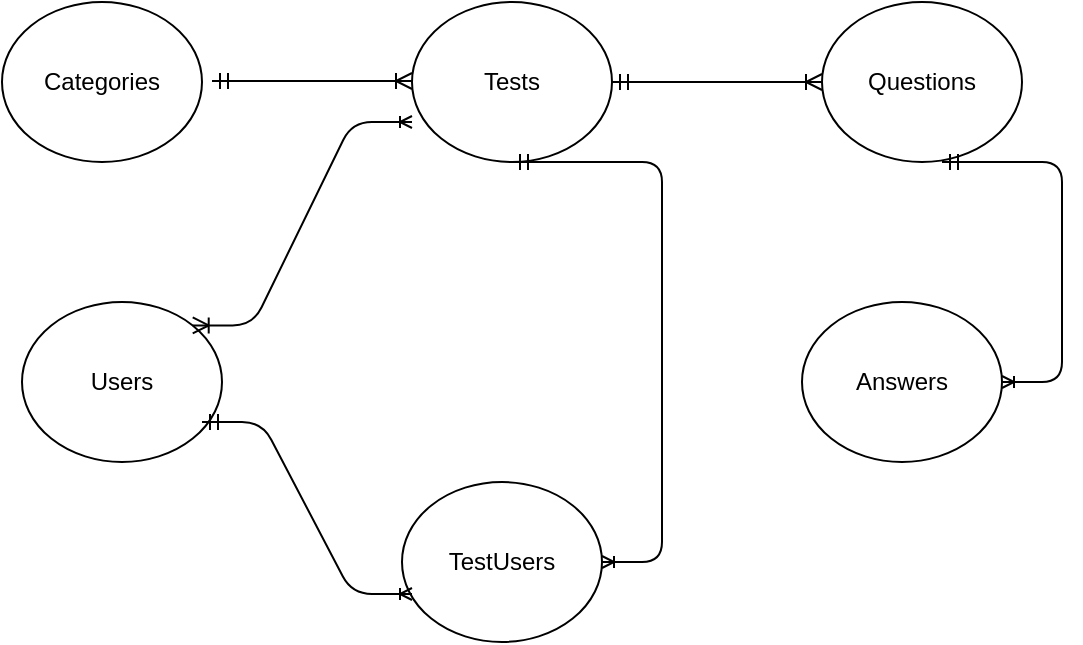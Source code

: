 <mxfile version="15.5.0" type="github">
  <diagram id="R2lEEEUBdFMjLlhIrx00" name="Page-1">
    <mxGraphModel dx="1350" dy="806" grid="1" gridSize="10" guides="1" tooltips="1" connect="1" arrows="1" fold="1" page="1" pageScale="1" pageWidth="850" pageHeight="1100" math="0" shadow="0" extFonts="Permanent Marker^https://fonts.googleapis.com/css?family=Permanent+Marker">
      <root>
        <mxCell id="0" />
        <mxCell id="1" parent="0" />
        <mxCell id="R9kxOcNbnMPacdtnqW63-1" value="Categories" style="ellipse;whiteSpace=wrap;html=1;" vertex="1" parent="1">
          <mxGeometry x="170" y="120" width="100" height="80" as="geometry" />
        </mxCell>
        <mxCell id="R9kxOcNbnMPacdtnqW63-2" value="" style="edgeStyle=entityRelationEdgeStyle;fontSize=12;html=1;endArrow=ERoneToMany;startArrow=ERmandOne;curved=1;" edge="1" parent="1">
          <mxGeometry width="100" height="100" relative="1" as="geometry">
            <mxPoint x="275" y="159.5" as="sourcePoint" />
            <mxPoint x="375" y="159.5" as="targetPoint" />
          </mxGeometry>
        </mxCell>
        <mxCell id="R9kxOcNbnMPacdtnqW63-3" value="Tests" style="ellipse;whiteSpace=wrap;html=1;" vertex="1" parent="1">
          <mxGeometry x="375" y="120" width="100" height="80" as="geometry" />
        </mxCell>
        <mxCell id="R9kxOcNbnMPacdtnqW63-6" value="Questions" style="ellipse;whiteSpace=wrap;html=1;" vertex="1" parent="1">
          <mxGeometry x="580" y="120" width="100" height="80" as="geometry" />
        </mxCell>
        <mxCell id="R9kxOcNbnMPacdtnqW63-10" value="Answers" style="ellipse;whiteSpace=wrap;html=1;" vertex="1" parent="1">
          <mxGeometry x="570" y="270" width="100" height="80" as="geometry" />
        </mxCell>
        <mxCell id="R9kxOcNbnMPacdtnqW63-11" value="" style="fontSize=12;html=1;endArrow=ERoneToMany;startArrow=ERmandOne;exitX=1;exitY=0.5;exitDx=0;exitDy=0;" edge="1" parent="1" source="R9kxOcNbnMPacdtnqW63-3">
          <mxGeometry width="100" height="100" relative="1" as="geometry">
            <mxPoint x="485" y="159.5" as="sourcePoint" />
            <mxPoint x="580" y="160" as="targetPoint" />
          </mxGeometry>
        </mxCell>
        <mxCell id="R9kxOcNbnMPacdtnqW63-23" style="edgeStyle=none;jumpStyle=sharp;jumpSize=4;orthogonalLoop=1;jettySize=auto;html=1;endSize=4;" edge="1" parent="1" source="R9kxOcNbnMPacdtnqW63-12">
          <mxGeometry relative="1" as="geometry">
            <mxPoint x="420" y="370" as="targetPoint" />
          </mxGeometry>
        </mxCell>
        <mxCell id="R9kxOcNbnMPacdtnqW63-12" value="TestUsers" style="ellipse;whiteSpace=wrap;html=1;" vertex="1" parent="1">
          <mxGeometry x="370" y="360" width="100" height="80" as="geometry" />
        </mxCell>
        <mxCell id="R9kxOcNbnMPacdtnqW63-13" value="Users&lt;br&gt;" style="ellipse;whiteSpace=wrap;html=1;" vertex="1" parent="1">
          <mxGeometry x="180" y="270" width="100" height="80" as="geometry" />
        </mxCell>
        <mxCell id="R9kxOcNbnMPacdtnqW63-22" value="" style="edgeStyle=entityRelationEdgeStyle;fontSize=12;html=1;endArrow=ERoneToMany;startArrow=ERmandOne;endSize=4;jumpStyle=sharp;jumpSize=4;" edge="1" parent="1" target="R9kxOcNbnMPacdtnqW63-10">
          <mxGeometry width="100" height="100" relative="1" as="geometry">
            <mxPoint x="640" y="200" as="sourcePoint" />
            <mxPoint x="690" y="290" as="targetPoint" />
          </mxGeometry>
        </mxCell>
        <mxCell id="R9kxOcNbnMPacdtnqW63-24" value="" style="edgeStyle=entityRelationEdgeStyle;fontSize=12;html=1;endArrow=ERoneToMany;startArrow=ERmandOne;endSize=4;jumpStyle=sharp;jumpSize=4;entryX=0.05;entryY=0.7;entryDx=0;entryDy=0;entryPerimeter=0;" edge="1" parent="1" target="R9kxOcNbnMPacdtnqW63-12">
          <mxGeometry width="100" height="100" relative="1" as="geometry">
            <mxPoint x="270" y="330" as="sourcePoint" />
            <mxPoint x="320" y="420" as="targetPoint" />
          </mxGeometry>
        </mxCell>
        <mxCell id="R9kxOcNbnMPacdtnqW63-25" value="" style="edgeStyle=entityRelationEdgeStyle;fontSize=12;html=1;endArrow=ERoneToMany;startArrow=ERmandOne;endSize=4;jumpStyle=sharp;jumpSize=4;exitX=0.5;exitY=1;exitDx=0;exitDy=0;" edge="1" parent="1" source="R9kxOcNbnMPacdtnqW63-3" target="R9kxOcNbnMPacdtnqW63-12">
          <mxGeometry width="100" height="100" relative="1" as="geometry">
            <mxPoint x="350" y="330" as="sourcePoint" />
            <mxPoint x="450" y="230" as="targetPoint" />
          </mxGeometry>
        </mxCell>
        <mxCell id="R9kxOcNbnMPacdtnqW63-26" value="" style="edgeStyle=entityRelationEdgeStyle;fontSize=12;html=1;endArrow=ERoneToMany;startArrow=ERoneToMany;endSize=4;jumpStyle=sharp;jumpSize=4;exitX=1;exitY=0;exitDx=0;exitDy=0;" edge="1" parent="1" source="R9kxOcNbnMPacdtnqW63-13">
          <mxGeometry width="100" height="100" relative="1" as="geometry">
            <mxPoint x="275" y="280" as="sourcePoint" />
            <mxPoint x="375" y="180" as="targetPoint" />
          </mxGeometry>
        </mxCell>
      </root>
    </mxGraphModel>
  </diagram>
</mxfile>
